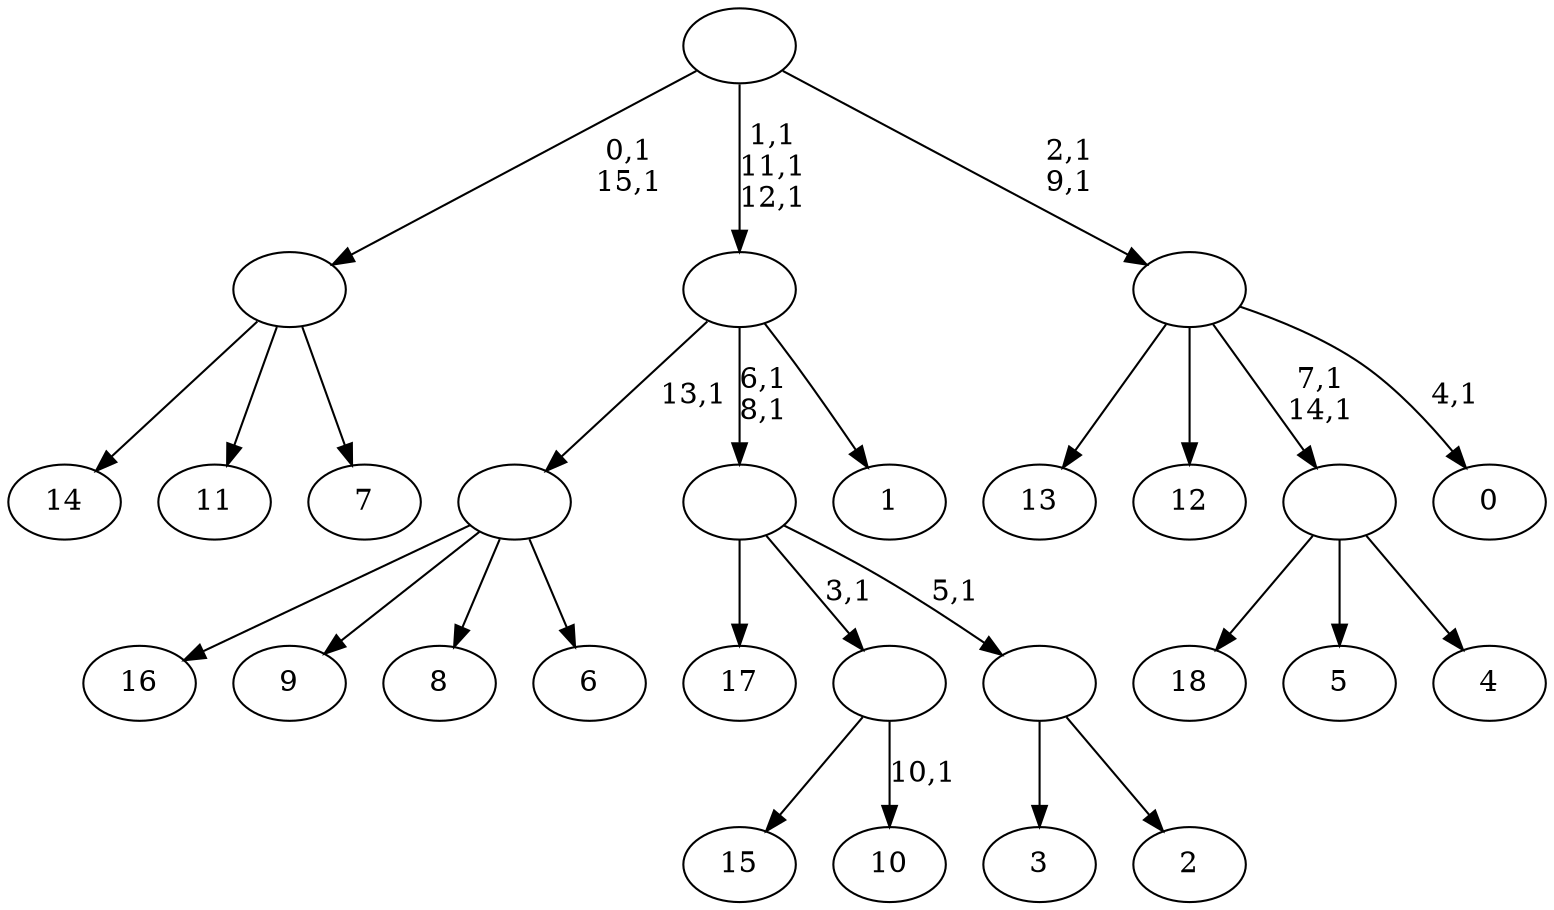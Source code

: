 digraph T {
	35 [label="18"]
	34 [label="17"]
	33 [label="16"]
	32 [label="15"]
	31 [label="14"]
	30 [label="13"]
	29 [label="12"]
	28 [label="11"]
	27 [label="10"]
	25 [label=""]
	24 [label="9"]
	23 [label="8"]
	22 [label="7"]
	21 [label=""]
	19 [label="6"]
	18 [label=""]
	17 [label="5"]
	16 [label="4"]
	15 [label=""]
	13 [label="3"]
	12 [label="2"]
	11 [label=""]
	10 [label=""]
	8 [label="1"]
	7 [label=""]
	4 [label="0"]
	2 [label=""]
	0 [label=""]
	25 -> 27 [label="10,1"]
	25 -> 32 [label=""]
	21 -> 31 [label=""]
	21 -> 28 [label=""]
	21 -> 22 [label=""]
	18 -> 33 [label=""]
	18 -> 24 [label=""]
	18 -> 23 [label=""]
	18 -> 19 [label=""]
	15 -> 35 [label=""]
	15 -> 17 [label=""]
	15 -> 16 [label=""]
	11 -> 13 [label=""]
	11 -> 12 [label=""]
	10 -> 34 [label=""]
	10 -> 25 [label="3,1"]
	10 -> 11 [label="5,1"]
	7 -> 10 [label="6,1\n8,1"]
	7 -> 18 [label="13,1"]
	7 -> 8 [label=""]
	2 -> 4 [label="4,1"]
	2 -> 15 [label="7,1\n14,1"]
	2 -> 30 [label=""]
	2 -> 29 [label=""]
	0 -> 2 [label="2,1\n9,1"]
	0 -> 7 [label="1,1\n11,1\n12,1"]
	0 -> 21 [label="0,1\n15,1"]
}
